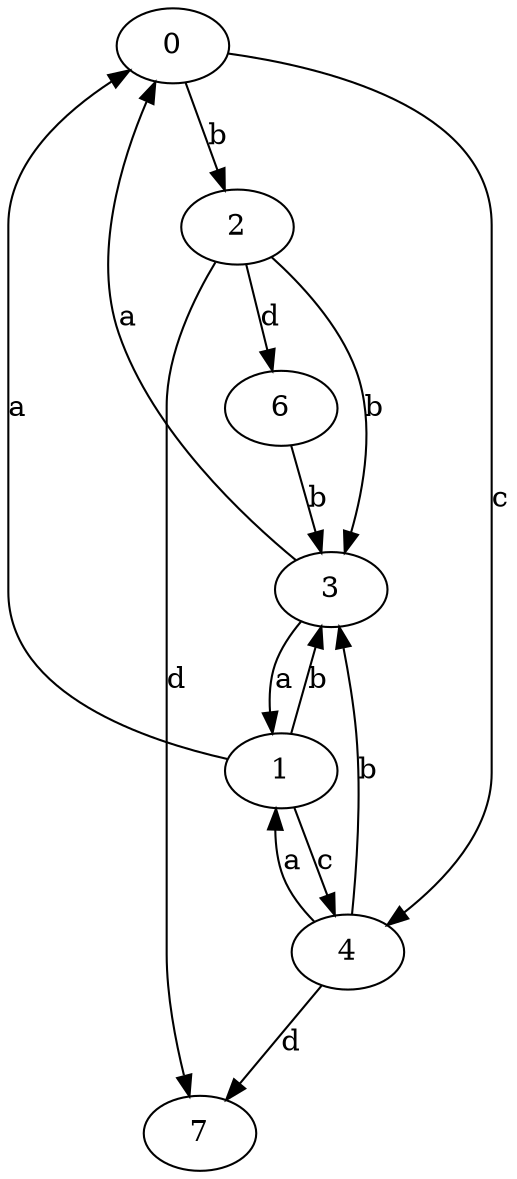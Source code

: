 strict digraph  {
0;
1;
2;
3;
4;
6;
7;
0 -> 2  [label=b];
0 -> 4  [label=c];
1 -> 0  [label=a];
1 -> 3  [label=b];
1 -> 4  [label=c];
2 -> 3  [label=b];
2 -> 6  [label=d];
2 -> 7  [label=d];
3 -> 0  [label=a];
3 -> 1  [label=a];
4 -> 1  [label=a];
4 -> 3  [label=b];
4 -> 7  [label=d];
6 -> 3  [label=b];
}
